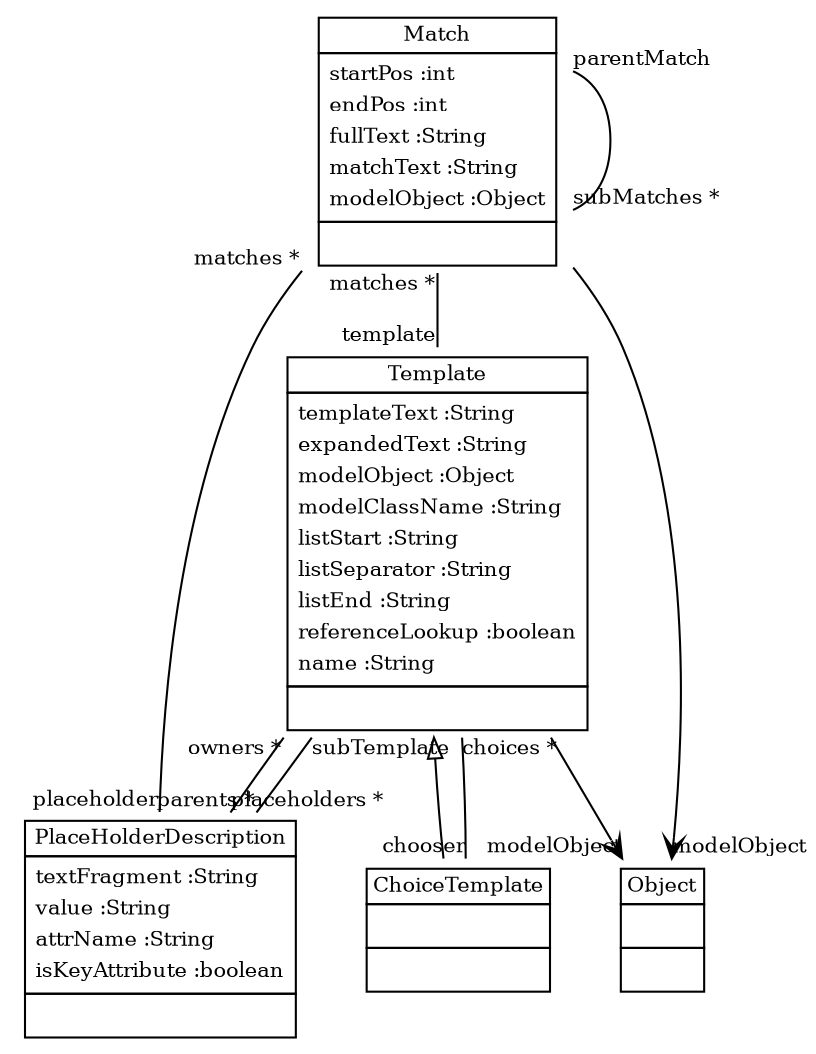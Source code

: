 
 digraph ClassDiagram {
    node [shape = none, fontsize = 10]; 
    edge [fontsize = 10];
    
    
    _Template [label=<<table border='0' cellborder='1' cellspacing='0'> <tr> <td HREF="../test/org/sdmlib/models/transformations/Template.java">Template</td> </tr> <tr><td><table border='0' cellborder='0' cellspacing='0'> <tr><td align='left'>templateText :String</td></tr> <tr><td align='left'>expandedText :String</td></tr> <tr><td align='left'>modelObject :Object</td></tr> <tr><td align='left'>modelClassName :String</td></tr> <tr><td align='left'>listStart :String</td></tr> <tr><td align='left'>listSeparator :String</td></tr> <tr><td align='left'>listEnd :String</td></tr> <tr><td align='left'>referenceLookup :boolean</td></tr> <tr><td align='left'>name :String</td></tr>  </table></td></tr> <tr><td><table border='0' cellborder='0' cellspacing='0'> <tr><td> </td></tr> </table></td></tr> </table>>];
    _PlaceHolderDescription [label=<<table border='0' cellborder='1' cellspacing='0'> <tr> <td HREF="../test/org/sdmlib/models/transformations/PlaceHolderDescription.java">PlaceHolderDescription</td> </tr> <tr><td><table border='0' cellborder='0' cellspacing='0'> <tr><td align='left'>textFragment :String</td></tr> <tr><td align='left'>value :String</td></tr> <tr><td align='left'>attrName :String</td></tr> <tr><td align='left'>isKeyAttribute :boolean</td></tr>  </table></td></tr> <tr><td><table border='0' cellborder='0' cellspacing='0'> <tr><td> </td></tr> </table></td></tr> </table>>];
    _ChoiceTemplate [label=<<table border='0' cellborder='1' cellspacing='0'> <tr> <td HREF="../test/org/sdmlib/models/transformations/ChoiceTemplate.java">ChoiceTemplate</td> </tr> <tr><td><table border='0' cellborder='0' cellspacing='0'> <tr><td> </td></tr> </table></td></tr> <tr><td><table border='0' cellborder='0' cellspacing='0'> <tr><td> </td></tr> </table></td></tr> </table>>];
    _Match [label=<<table border='0' cellborder='1' cellspacing='0'> <tr> <td HREF="../test/org/sdmlib/models/transformations/Match.java">Match</td> </tr> <tr><td><table border='0' cellborder='0' cellspacing='0'> <tr><td align='left'>startPos :int</td></tr> <tr><td align='left'>endPos :int</td></tr> <tr><td align='left'>fullText :String</td></tr> <tr><td align='left'>matchText :String</td></tr> <tr><td align='left'>modelObject :Object</td></tr>  </table></td></tr> <tr><td><table border='0' cellborder='0' cellspacing='0'> <tr><td> </td></tr> </table></td></tr> </table>>];
    _Object [label=<<table border='0' cellborder='1' cellspacing='0'> <tr> <td HREF="../test/org/sdmlib/models/transformations/Object.java">Object</td> </tr> <tr><td><table border='0' cellborder='0' cellspacing='0'> <tr><td> </td></tr> </table></td></tr> <tr><td><table border='0' cellborder='0' cellspacing='0'> <tr><td> </td></tr> </table></td></tr> </table>>];
    
    
    
    _Template ->  _ChoiceTemplate [dir = "back" arrowtail = "empty"];
    _Template -> _PlaceHolderDescription [headlabel = "placeholders *" taillabel = "owners *" arrowhead = "none" ];
    _ChoiceTemplate -> _Template [headlabel = "choices *" taillabel = "chooser" arrowhead = "none" ];
    _Match -> _Template [headlabel = "template" taillabel = "matches *" arrowhead = "none" ];
    _Match -> _PlaceHolderDescription [headlabel = "placeholder" taillabel = "matches *" arrowhead = "none" ];
    _Match -> _Match [headlabel = "subMatches *" taillabel = "parentMatch" arrowhead = "none" ];
    _PlaceHolderDescription -> _Template [headlabel = "subTemplate" taillabel = "parents *" arrowhead = "none" ];
    _Template -> _Object [headlabel = "modelObject" taillabel = "" arrowhead = "vee" ];
    _Match -> _Object [headlabel = "modelObject" taillabel = "" arrowhead = "vee" ];
}
